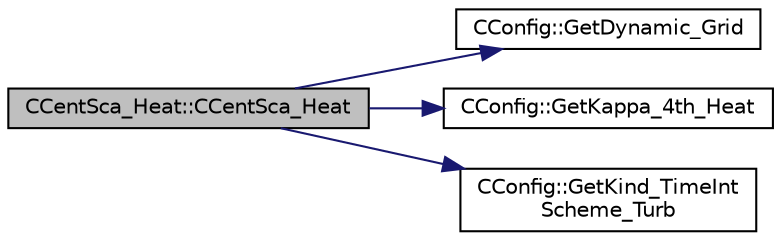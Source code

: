 digraph "CCentSca_Heat::CCentSca_Heat"
{
 // LATEX_PDF_SIZE
  edge [fontname="Helvetica",fontsize="10",labelfontname="Helvetica",labelfontsize="10"];
  node [fontname="Helvetica",fontsize="10",shape=record];
  rankdir="LR";
  Node1 [label="CCentSca_Heat::CCentSca_Heat",height=0.2,width=0.4,color="black", fillcolor="grey75", style="filled", fontcolor="black",tooltip="Constructor of the class."];
  Node1 -> Node2 [color="midnightblue",fontsize="10",style="solid",fontname="Helvetica"];
  Node2 [label="CConfig::GetDynamic_Grid",height=0.2,width=0.4,color="black", fillcolor="white", style="filled",URL="$classCConfig.html#a6352cd90308195b5fc1ba7eab02d46c1",tooltip="Get information about dynamic grids."];
  Node1 -> Node3 [color="midnightblue",fontsize="10",style="solid",fontname="Helvetica"];
  Node3 [label="CConfig::GetKappa_4th_Heat",height=0.2,width=0.4,color="black", fillcolor="white", style="filled",URL="$classCConfig.html#ae22104bbad3a1bb74d331cf938fd458a",tooltip="Value of the calibrated constant for the JST-like method (center scheme)."];
  Node1 -> Node4 [color="midnightblue",fontsize="10",style="solid",fontname="Helvetica"];
  Node4 [label="CConfig::GetKind_TimeInt\lScheme_Turb",height=0.2,width=0.4,color="black", fillcolor="white", style="filled",URL="$classCConfig.html#a2b16df51148d429785959ce4ea250670",tooltip="Get the kind of integration scheme (implicit) for the turbulence equations."];
}

